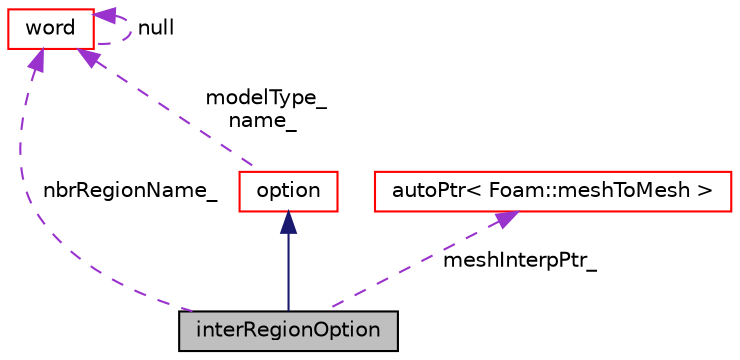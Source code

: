 digraph "interRegionOption"
{
  bgcolor="transparent";
  edge [fontname="Helvetica",fontsize="10",labelfontname="Helvetica",labelfontsize="10"];
  node [fontname="Helvetica",fontsize="10",shape=record];
  Node7 [label="interRegionOption",height=0.2,width=0.4,color="black", fillcolor="grey75", style="filled", fontcolor="black"];
  Node8 -> Node7 [dir="back",color="midnightblue",fontsize="10",style="solid",fontname="Helvetica"];
  Node8 [label="option",height=0.2,width=0.4,color="red",URL="$a22661.html",tooltip="Finite volume options abstract base class. Provides a base set of controls, e.g.: ..."];
  Node22 -> Node8 [dir="back",color="darkorchid3",fontsize="10",style="dashed",label=" modelType_\nname_" ,fontname="Helvetica"];
  Node22 [label="word",height=0.2,width=0.4,color="red",URL="$a29565.html",tooltip="A class for handling words, derived from string. "];
  Node22 -> Node22 [dir="back",color="darkorchid3",fontsize="10",style="dashed",label=" null" ,fontname="Helvetica"];
  Node43 -> Node7 [dir="back",color="darkorchid3",fontsize="10",style="dashed",label=" meshInterpPtr_" ,fontname="Helvetica"];
  Node43 [label="autoPtr\< Foam::meshToMesh \>",height=0.2,width=0.4,color="red",URL="$a27073.html"];
  Node22 -> Node7 [dir="back",color="darkorchid3",fontsize="10",style="dashed",label=" nbrRegionName_" ,fontname="Helvetica"];
}
